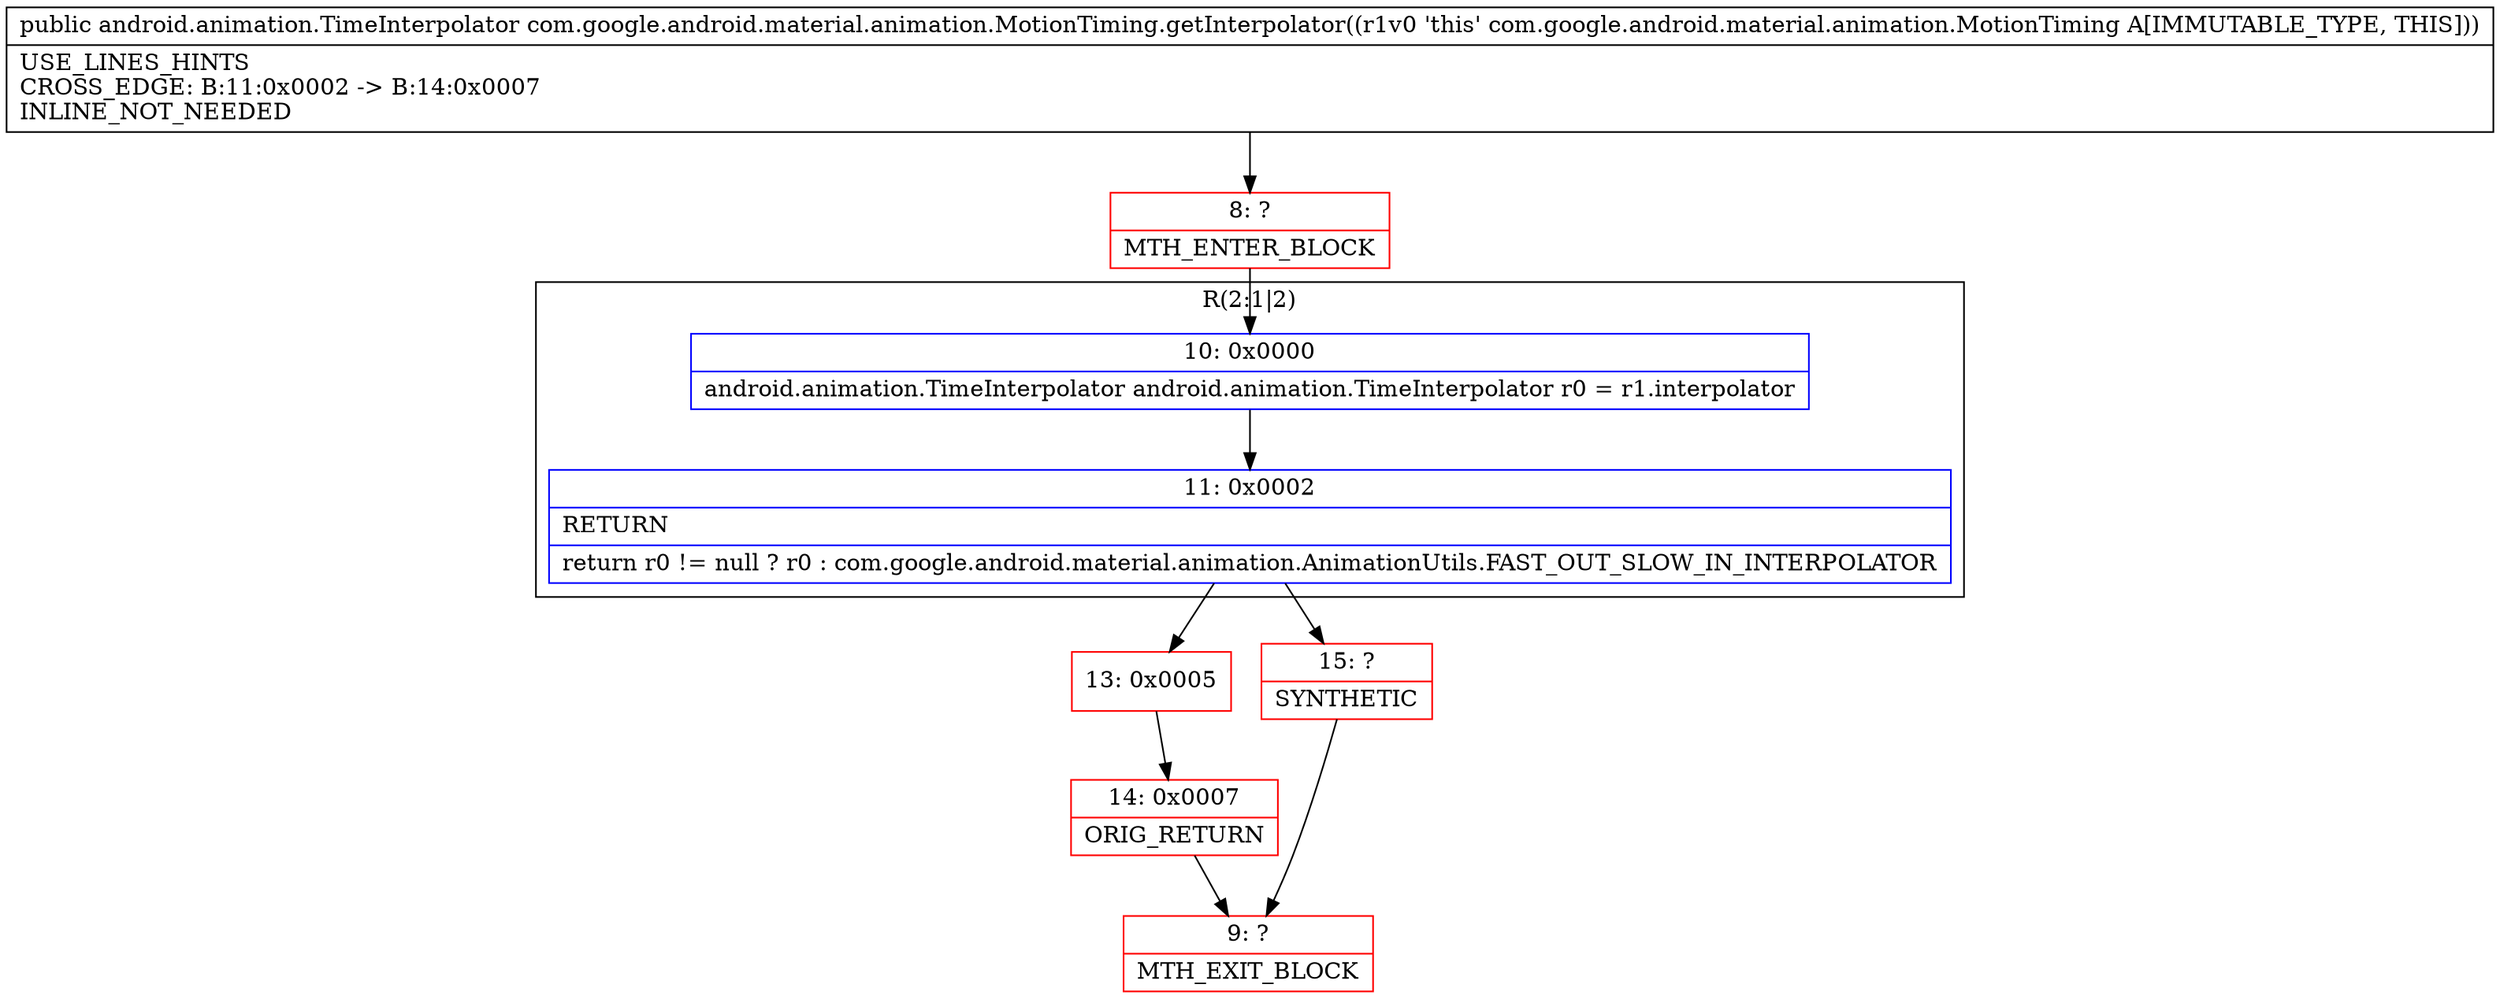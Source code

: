 digraph "CFG forcom.google.android.material.animation.MotionTiming.getInterpolator()Landroid\/animation\/TimeInterpolator;" {
subgraph cluster_Region_1652155292 {
label = "R(2:1|2)";
node [shape=record,color=blue];
Node_10 [shape=record,label="{10\:\ 0x0000|android.animation.TimeInterpolator android.animation.TimeInterpolator r0 = r1.interpolator\l}"];
Node_11 [shape=record,label="{11\:\ 0x0002|RETURN\l|return r0 != null ? r0 : com.google.android.material.animation.AnimationUtils.FAST_OUT_SLOW_IN_INTERPOLATOR\l}"];
}
Node_8 [shape=record,color=red,label="{8\:\ ?|MTH_ENTER_BLOCK\l}"];
Node_13 [shape=record,color=red,label="{13\:\ 0x0005}"];
Node_14 [shape=record,color=red,label="{14\:\ 0x0007|ORIG_RETURN\l}"];
Node_9 [shape=record,color=red,label="{9\:\ ?|MTH_EXIT_BLOCK\l}"];
Node_15 [shape=record,color=red,label="{15\:\ ?|SYNTHETIC\l}"];
MethodNode[shape=record,label="{public android.animation.TimeInterpolator com.google.android.material.animation.MotionTiming.getInterpolator((r1v0 'this' com.google.android.material.animation.MotionTiming A[IMMUTABLE_TYPE, THIS]))  | USE_LINES_HINTS\lCROSS_EDGE: B:11:0x0002 \-\> B:14:0x0007\lINLINE_NOT_NEEDED\l}"];
MethodNode -> Node_8;Node_10 -> Node_11;
Node_11 -> Node_13;
Node_11 -> Node_15;
Node_8 -> Node_10;
Node_13 -> Node_14;
Node_14 -> Node_9;
Node_15 -> Node_9;
}

